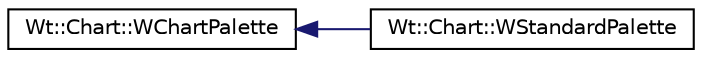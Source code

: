 digraph "Graphical Class Hierarchy"
{
 // LATEX_PDF_SIZE
  edge [fontname="Helvetica",fontsize="10",labelfontname="Helvetica",labelfontsize="10"];
  node [fontname="Helvetica",fontsize="10",shape=record];
  rankdir="LR";
  Node0 [label="Wt::Chart::WChartPalette",height=0.2,width=0.4,color="black", fillcolor="white", style="filled",URL="$classWt_1_1Chart_1_1WChartPalette.html",tooltip="Abstract base class for styling rendered data series in charts."];
  Node0 -> Node1 [dir="back",color="midnightblue",fontsize="10",style="solid",fontname="Helvetica"];
  Node1 [label="Wt::Chart::WStandardPalette",height=0.2,width=0.4,color="black", fillcolor="white", style="filled",URL="$classWt_1_1Chart_1_1WStandardPalette.html",tooltip="Standard styling for rendering series in charts."];
}
